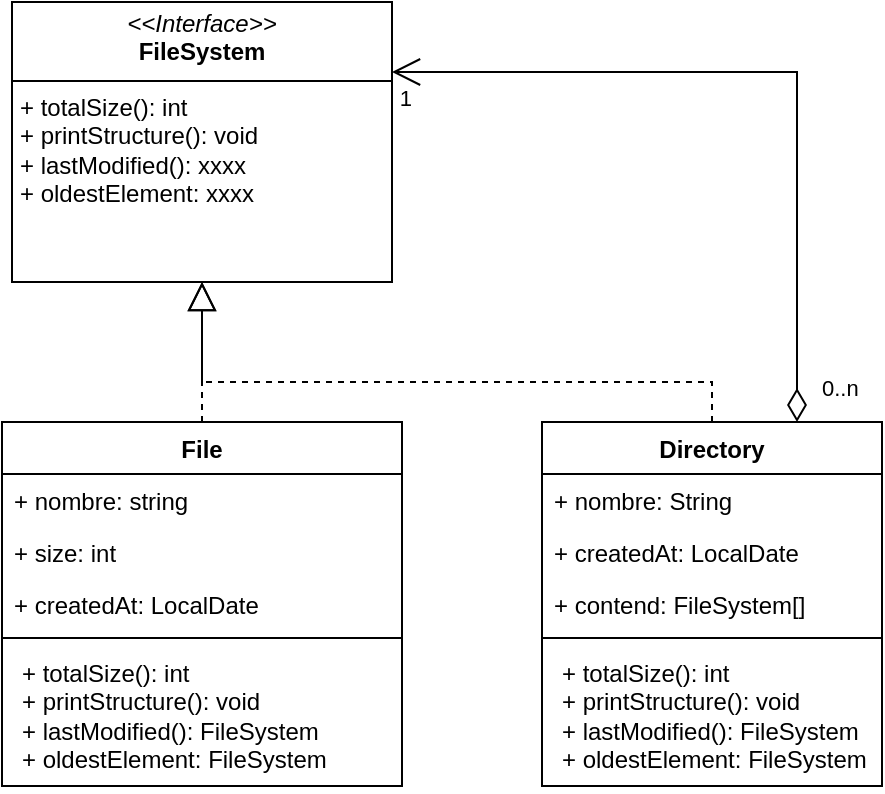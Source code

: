 <mxfile version="27.0.6">
  <diagram name="Página-1" id="lXMCm-X-EQ3_xzJ4pfjk">
    <mxGraphModel dx="426" dy="470" grid="1" gridSize="10" guides="1" tooltips="1" connect="1" arrows="1" fold="1" page="1" pageScale="1" pageWidth="827" pageHeight="1169" math="0" shadow="0">
      <root>
        <mxCell id="0" />
        <mxCell id="1" parent="0" />
        <mxCell id="kGJTiCE5ZFX1dYrtGCyj-1" value="&lt;p style=&quot;margin:0px;margin-top:4px;text-align:center;&quot;&gt;&lt;i&gt;&amp;lt;&amp;lt;Interface&amp;gt;&amp;gt;&lt;/i&gt;&lt;br&gt;&lt;b&gt;FileSystem&lt;/b&gt;&lt;/p&gt;&lt;hr size=&quot;1&quot; style=&quot;border-style:solid;&quot;&gt;&lt;p style=&quot;margin:0px;margin-left:4px;&quot;&gt;+ totalSize(): int&lt;br&gt;+ printStructure(): void&lt;/p&gt;&lt;p style=&quot;margin:0px;margin-left:4px;&quot;&gt;+ lastModified(): xxxx&lt;/p&gt;&lt;p style=&quot;margin:0px;margin-left:4px;&quot;&gt;+ oldestElement: xxxx&lt;/p&gt;" style="verticalAlign=top;align=left;overflow=fill;html=1;whiteSpace=wrap;" vertex="1" parent="1">
          <mxGeometry x="80" y="90" width="190" height="140" as="geometry" />
        </mxCell>
        <mxCell id="kGJTiCE5ZFX1dYrtGCyj-3" value="File" style="swimlane;fontStyle=1;align=center;verticalAlign=top;childLayout=stackLayout;horizontal=1;startSize=26;horizontalStack=0;resizeParent=1;resizeParentMax=0;resizeLast=0;collapsible=1;marginBottom=0;whiteSpace=wrap;html=1;" vertex="1" parent="1">
          <mxGeometry x="75" y="300" width="200" height="182" as="geometry" />
        </mxCell>
        <mxCell id="kGJTiCE5ZFX1dYrtGCyj-4" value="+ nombre: string" style="text;strokeColor=none;fillColor=none;align=left;verticalAlign=top;spacingLeft=4;spacingRight=4;overflow=hidden;rotatable=0;points=[[0,0.5],[1,0.5]];portConstraint=eastwest;whiteSpace=wrap;html=1;" vertex="1" parent="kGJTiCE5ZFX1dYrtGCyj-3">
          <mxGeometry y="26" width="200" height="26" as="geometry" />
        </mxCell>
        <mxCell id="kGJTiCE5ZFX1dYrtGCyj-7" value="+ size: int" style="text;strokeColor=none;fillColor=none;align=left;verticalAlign=top;spacingLeft=4;spacingRight=4;overflow=hidden;rotatable=0;points=[[0,0.5],[1,0.5]];portConstraint=eastwest;whiteSpace=wrap;html=1;" vertex="1" parent="kGJTiCE5ZFX1dYrtGCyj-3">
          <mxGeometry y="52" width="200" height="26" as="geometry" />
        </mxCell>
        <mxCell id="kGJTiCE5ZFX1dYrtGCyj-8" value="+ createdAt: LocalDate" style="text;strokeColor=none;fillColor=none;align=left;verticalAlign=top;spacingLeft=4;spacingRight=4;overflow=hidden;rotatable=0;points=[[0,0.5],[1,0.5]];portConstraint=eastwest;whiteSpace=wrap;html=1;" vertex="1" parent="kGJTiCE5ZFX1dYrtGCyj-3">
          <mxGeometry y="78" width="200" height="26" as="geometry" />
        </mxCell>
        <mxCell id="kGJTiCE5ZFX1dYrtGCyj-5" value="" style="line;strokeWidth=1;fillColor=none;align=left;verticalAlign=middle;spacingTop=-1;spacingLeft=3;spacingRight=3;rotatable=0;labelPosition=right;points=[];portConstraint=eastwest;strokeColor=inherit;" vertex="1" parent="kGJTiCE5ZFX1dYrtGCyj-3">
          <mxGeometry y="104" width="200" height="8" as="geometry" />
        </mxCell>
        <mxCell id="kGJTiCE5ZFX1dYrtGCyj-6" value="&lt;p style=&quot;margin: 0px 0px 0px 4px;&quot;&gt;+ totalSize(): int&lt;br&gt;+ printStructure(): void&lt;/p&gt;&lt;p style=&quot;margin: 0px 0px 0px 4px;&quot;&gt;+ lastModified():&amp;nbsp;&lt;span style=&quot;background-color: transparent; color: light-dark(rgb(0, 0, 0), rgb(255, 255, 255));&quot;&gt;FileSystem&lt;/span&gt;&lt;/p&gt;&lt;p style=&quot;margin: 0px 0px 0px 4px;&quot;&gt;&lt;span style=&quot;background-color: transparent; color: light-dark(rgb(0, 0, 0), rgb(255, 255, 255));&quot;&gt;+ oldestElement:&amp;nbsp;&lt;/span&gt;&lt;span style=&quot;background-color: transparent; color: light-dark(rgb(0, 0, 0), rgb(255, 255, 255));&quot;&gt;FileSystem&lt;/span&gt;&lt;/p&gt;" style="text;strokeColor=none;fillColor=none;align=left;verticalAlign=top;spacingLeft=4;spacingRight=4;overflow=hidden;rotatable=0;points=[[0,0.5],[1,0.5]];portConstraint=eastwest;whiteSpace=wrap;html=1;" vertex="1" parent="kGJTiCE5ZFX1dYrtGCyj-3">
          <mxGeometry y="112" width="200" height="70" as="geometry" />
        </mxCell>
        <mxCell id="kGJTiCE5ZFX1dYrtGCyj-9" value="Directory" style="swimlane;fontStyle=1;align=center;verticalAlign=top;childLayout=stackLayout;horizontal=1;startSize=26;horizontalStack=0;resizeParent=1;resizeParentMax=0;resizeLast=0;collapsible=1;marginBottom=0;whiteSpace=wrap;html=1;" vertex="1" parent="1">
          <mxGeometry x="345" y="300" width="170" height="182" as="geometry" />
        </mxCell>
        <mxCell id="kGJTiCE5ZFX1dYrtGCyj-10" value="+ nombre: String" style="text;strokeColor=none;fillColor=none;align=left;verticalAlign=top;spacingLeft=4;spacingRight=4;overflow=hidden;rotatable=0;points=[[0,0.5],[1,0.5]];portConstraint=eastwest;whiteSpace=wrap;html=1;" vertex="1" parent="kGJTiCE5ZFX1dYrtGCyj-9">
          <mxGeometry y="26" width="170" height="26" as="geometry" />
        </mxCell>
        <mxCell id="kGJTiCE5ZFX1dYrtGCyj-13" value="+ createdAt: LocalDate" style="text;strokeColor=none;fillColor=none;align=left;verticalAlign=top;spacingLeft=4;spacingRight=4;overflow=hidden;rotatable=0;points=[[0,0.5],[1,0.5]];portConstraint=eastwest;whiteSpace=wrap;html=1;" vertex="1" parent="kGJTiCE5ZFX1dYrtGCyj-9">
          <mxGeometry y="52" width="170" height="26" as="geometry" />
        </mxCell>
        <mxCell id="kGJTiCE5ZFX1dYrtGCyj-14" value="+ contend: FileSystem[]" style="text;strokeColor=none;fillColor=none;align=left;verticalAlign=top;spacingLeft=4;spacingRight=4;overflow=hidden;rotatable=0;points=[[0,0.5],[1,0.5]];portConstraint=eastwest;whiteSpace=wrap;html=1;" vertex="1" parent="kGJTiCE5ZFX1dYrtGCyj-9">
          <mxGeometry y="78" width="170" height="26" as="geometry" />
        </mxCell>
        <mxCell id="kGJTiCE5ZFX1dYrtGCyj-11" value="" style="line;strokeWidth=1;fillColor=none;align=left;verticalAlign=middle;spacingTop=-1;spacingLeft=3;spacingRight=3;rotatable=0;labelPosition=right;points=[];portConstraint=eastwest;strokeColor=inherit;" vertex="1" parent="kGJTiCE5ZFX1dYrtGCyj-9">
          <mxGeometry y="104" width="170" height="8" as="geometry" />
        </mxCell>
        <mxCell id="kGJTiCE5ZFX1dYrtGCyj-17" value="&lt;p style=&quot;margin: 0px 0px 0px 4px;&quot;&gt;+ totalSize(): int&lt;br&gt;+ printStructure(): void&lt;/p&gt;&lt;p style=&quot;margin: 0px 0px 0px 4px;&quot;&gt;+ lastModified(): FileSystem&lt;/p&gt;&lt;p style=&quot;margin: 0px 0px 0px 4px;&quot;&gt;+ oldestElement:&amp;nbsp;&lt;span style=&quot;background-color: transparent; color: light-dark(rgb(0, 0, 0), rgb(255, 255, 255));&quot;&gt;FileSystem&lt;/span&gt;&lt;/p&gt;" style="text;strokeColor=none;fillColor=none;align=left;verticalAlign=top;spacingLeft=4;spacingRight=4;overflow=hidden;rotatable=0;points=[[0,0.5],[1,0.5]];portConstraint=eastwest;whiteSpace=wrap;html=1;" vertex="1" parent="kGJTiCE5ZFX1dYrtGCyj-9">
          <mxGeometry y="112" width="170" height="70" as="geometry" />
        </mxCell>
        <mxCell id="kGJTiCE5ZFX1dYrtGCyj-15" value="" style="endArrow=block;dashed=1;endFill=0;endSize=12;html=1;rounded=0;exitX=0.5;exitY=0;exitDx=0;exitDy=0;entryX=0.5;entryY=1;entryDx=0;entryDy=0;" edge="1" parent="1" source="kGJTiCE5ZFX1dYrtGCyj-3" target="kGJTiCE5ZFX1dYrtGCyj-1">
          <mxGeometry width="160" relative="1" as="geometry">
            <mxPoint x="210" y="250" as="sourcePoint" />
            <mxPoint x="370" y="250" as="targetPoint" />
          </mxGeometry>
        </mxCell>
        <mxCell id="kGJTiCE5ZFX1dYrtGCyj-16" value="" style="endArrow=block;dashed=1;endFill=0;endSize=12;html=1;rounded=0;exitX=0.5;exitY=0;exitDx=0;exitDy=0;entryX=0.5;entryY=1;entryDx=0;entryDy=0;" edge="1" parent="1" source="kGJTiCE5ZFX1dYrtGCyj-9" target="kGJTiCE5ZFX1dYrtGCyj-1">
          <mxGeometry width="160" relative="1" as="geometry">
            <mxPoint x="210" y="250" as="sourcePoint" />
            <mxPoint x="370" y="250" as="targetPoint" />
            <Array as="points">
              <mxPoint x="430" y="280" />
              <mxPoint x="175" y="280" />
            </Array>
          </mxGeometry>
        </mxCell>
        <mxCell id="kGJTiCE5ZFX1dYrtGCyj-18" value="" style="endArrow=open;html=1;endSize=12;startArrow=diamondThin;startSize=14;startFill=0;edgeStyle=orthogonalEdgeStyle;rounded=0;exitX=0.75;exitY=0;exitDx=0;exitDy=0;entryX=1;entryY=0.25;entryDx=0;entryDy=0;" edge="1" parent="1" source="kGJTiCE5ZFX1dYrtGCyj-9" target="kGJTiCE5ZFX1dYrtGCyj-1">
          <mxGeometry relative="1" as="geometry">
            <mxPoint x="210" y="290" as="sourcePoint" />
            <mxPoint x="370" y="290" as="targetPoint" />
          </mxGeometry>
        </mxCell>
        <mxCell id="kGJTiCE5ZFX1dYrtGCyj-19" value="0..n" style="edgeLabel;resizable=0;html=1;align=left;verticalAlign=top;" connectable="0" vertex="1" parent="kGJTiCE5ZFX1dYrtGCyj-18">
          <mxGeometry x="-1" relative="1" as="geometry">
            <mxPoint x="10" y="-30" as="offset" />
          </mxGeometry>
        </mxCell>
        <mxCell id="kGJTiCE5ZFX1dYrtGCyj-20" value="1" style="edgeLabel;resizable=0;html=1;align=right;verticalAlign=top;" connectable="0" vertex="1" parent="kGJTiCE5ZFX1dYrtGCyj-18">
          <mxGeometry x="1" relative="1" as="geometry">
            <mxPoint x="10" as="offset" />
          </mxGeometry>
        </mxCell>
      </root>
    </mxGraphModel>
  </diagram>
</mxfile>
